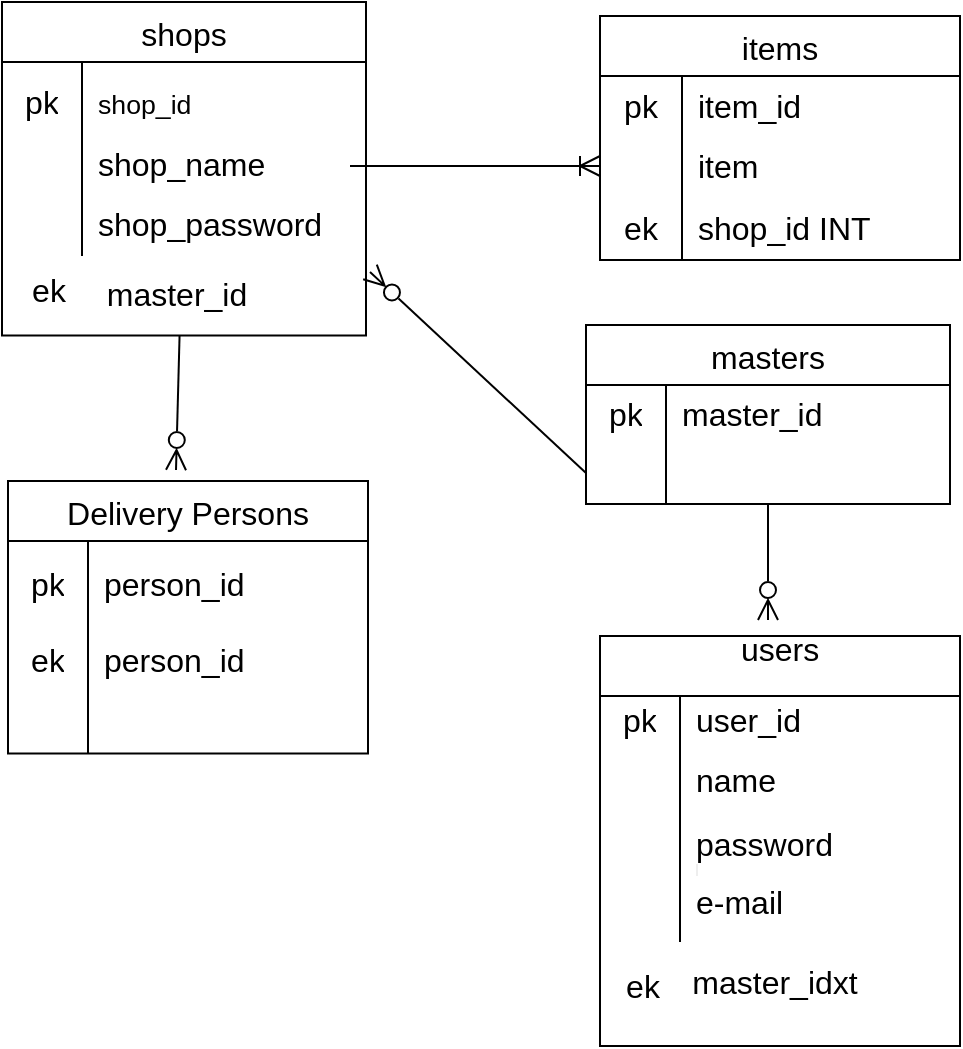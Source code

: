 <mxfile version="24.6.3" type="github">
  <diagram name="ページ1" id="8YfrLEITf-X1WGla2qtM">
    <mxGraphModel dx="485" dy="569" grid="0" gridSize="10" guides="1" tooltips="1" connect="1" arrows="1" fold="1" page="0" pageScale="1" pageWidth="827" pageHeight="1169" math="0" shadow="0">
      <root>
        <mxCell id="0" />
        <mxCell id="1" parent="0" />
        <mxCell id="gk4707E4rScS77IMeXgw-24" value="shops" style="shape=table;startSize=30;container=1;collapsible=0;childLayout=tableLayout;fixedRows=1;rowLines=0;fontStyle=0;strokeColor=default;fontSize=16;" parent="1" vertex="1">
          <mxGeometry x="7" y="101" width="182" height="166.75" as="geometry" />
        </mxCell>
        <mxCell id="gk4707E4rScS77IMeXgw-25" value="" style="shape=tableRow;horizontal=0;startSize=0;swimlaneHead=0;swimlaneBody=0;top=0;left=0;bottom=0;right=0;collapsible=0;dropTarget=0;fillColor=none;points=[[0,0.5],[1,0.5]];portConstraint=eastwest;strokeColor=inherit;fontSize=16;" parent="gk4707E4rScS77IMeXgw-24" vertex="1">
          <mxGeometry y="30" width="182" height="39" as="geometry" />
        </mxCell>
        <mxCell id="gk4707E4rScS77IMeXgw-26" value="pk" style="shape=partialRectangle;html=1;whiteSpace=wrap;connectable=0;fillColor=none;top=0;left=0;bottom=0;right=0;overflow=hidden;pointerEvents=1;strokeColor=inherit;fontSize=16;" parent="gk4707E4rScS77IMeXgw-25" vertex="1">
          <mxGeometry width="40" height="39" as="geometry">
            <mxRectangle width="40" height="39" as="alternateBounds" />
          </mxGeometry>
        </mxCell>
        <UserObject label="&lt;font face=&quot;Arial&quot;&gt;&lt;span style=&quot;font-size: 13.333px;&quot;&gt;shop_id&lt;/span&gt;&lt;/font&gt;" link="&lt;meta charset=&quot;utf-8&quot;&gt;&lt;table style=&quot;forced-color-adjust: none; color: rgb(0, 0, 0); font-style: normal; font-variant-ligatures: normal; font-variant-caps: normal; font-weight: 400; letter-spacing: normal; orphans: 2; text-align: left; text-transform: none; widows: 2; word-spacing: 0px; -webkit-text-stroke-width: 0px; white-space: normal; background-color: rgb(255, 255, 255); text-decoration-thickness: initial; text-decoration-style: initial; text-decoration-color: initial; table-layout: fixed; font-size: 10pt; font-family: Arial; width: 0px; border-collapse: collapse; border: none;&quot; xmlns=&quot;http://www.w3.org/1999/xhtml&quot; cellspacing=&quot;0&quot; cellpadding=&quot;0&quot; dir=&quot;ltr&quot; border=&quot;1&quot; data-sheets-root=&quot;1&quot; data-sheets-baot=&quot;1&quot;&gt;&lt;tbody style=&quot;forced-color-adjust: none;&quot;&gt;&lt;tr style=&quot;forced-color-adjust: none; height: 21px;&quot;&gt;&lt;td style=&quot;forced-color-adjust: none; overflow: hidden; padding: 2px 3px; vertical-align: bottom;&quot;&gt;shop_id&lt;/td&gt;&lt;/tr&gt;&lt;/tbody&gt;&lt;/table&gt;&lt;br class=&quot;Apple-interchange-newline&quot;&gt;" id="gk4707E4rScS77IMeXgw-27">
          <mxCell style="shape=partialRectangle;html=1;whiteSpace=wrap;connectable=0;fillColor=none;top=0;left=0;bottom=0;right=0;align=left;spacingLeft=6;overflow=hidden;strokeColor=inherit;fontSize=16;" parent="gk4707E4rScS77IMeXgw-25" vertex="1">
            <mxGeometry x="40" width="142" height="39" as="geometry">
              <mxRectangle width="142" height="39" as="alternateBounds" />
            </mxGeometry>
          </mxCell>
        </UserObject>
        <mxCell id="gk4707E4rScS77IMeXgw-28" value="" style="shape=tableRow;horizontal=0;startSize=0;swimlaneHead=0;swimlaneBody=0;top=0;left=0;bottom=0;right=0;collapsible=0;dropTarget=0;fillColor=none;points=[[0,0.5],[1,0.5]];portConstraint=eastwest;strokeColor=inherit;fontSize=16;" parent="gk4707E4rScS77IMeXgw-24" vertex="1">
          <mxGeometry y="69" width="182" height="30" as="geometry" />
        </mxCell>
        <mxCell id="gk4707E4rScS77IMeXgw-29" value="" style="shape=partialRectangle;html=1;whiteSpace=wrap;connectable=0;fillColor=none;top=0;left=0;bottom=0;right=0;overflow=hidden;strokeColor=inherit;fontSize=16;" parent="gk4707E4rScS77IMeXgw-28" vertex="1">
          <mxGeometry width="40" height="30" as="geometry">
            <mxRectangle width="40" height="30" as="alternateBounds" />
          </mxGeometry>
        </mxCell>
        <mxCell id="gk4707E4rScS77IMeXgw-30" value="shop_name&lt;div&gt;&lt;br&gt;&lt;/div&gt;" style="shape=partialRectangle;html=1;whiteSpace=wrap;connectable=0;fillColor=none;top=0;left=0;bottom=0;right=0;align=left;spacingLeft=6;overflow=hidden;strokeColor=inherit;fontSize=16;" parent="gk4707E4rScS77IMeXgw-28" vertex="1">
          <mxGeometry x="40" width="142" height="30" as="geometry">
            <mxRectangle width="142" height="30" as="alternateBounds" />
          </mxGeometry>
        </mxCell>
        <mxCell id="gk4707E4rScS77IMeXgw-31" value="" style="shape=tableRow;horizontal=0;startSize=0;swimlaneHead=0;swimlaneBody=0;top=0;left=0;bottom=0;right=0;collapsible=0;dropTarget=0;fillColor=none;points=[[0,0.5],[1,0.5]];portConstraint=eastwest;strokeColor=inherit;fontSize=16;" parent="gk4707E4rScS77IMeXgw-24" vertex="1">
          <mxGeometry y="99" width="182" height="28" as="geometry" />
        </mxCell>
        <mxCell id="gk4707E4rScS77IMeXgw-32" value="" style="shape=partialRectangle;html=1;whiteSpace=wrap;connectable=0;fillColor=none;top=0;left=0;bottom=0;right=0;overflow=hidden;strokeColor=inherit;fontSize=16;" parent="gk4707E4rScS77IMeXgw-31" vertex="1">
          <mxGeometry width="40" height="28" as="geometry">
            <mxRectangle width="40" height="28" as="alternateBounds" />
          </mxGeometry>
        </mxCell>
        <mxCell id="gk4707E4rScS77IMeXgw-33" value="shop_password&lt;div&gt;&lt;br&gt;&lt;/div&gt;" style="shape=partialRectangle;html=1;whiteSpace=wrap;connectable=0;fillColor=none;top=0;left=0;bottom=0;right=0;align=left;spacingLeft=6;overflow=hidden;strokeColor=inherit;fontSize=16;" parent="gk4707E4rScS77IMeXgw-31" vertex="1">
          <mxGeometry x="40" width="142" height="28" as="geometry">
            <mxRectangle width="142" height="28" as="alternateBounds" />
          </mxGeometry>
        </mxCell>
        <mxCell id="kyNRehrDDVJ1VQDftJ0J-7" value="users&#xa;" style="shape=table;startSize=30;container=1;collapsible=0;childLayout=tableLayout;fixedRows=1;rowLines=0;fontStyle=0;strokeColor=default;fontSize=16;" vertex="1" parent="1">
          <mxGeometry x="306" y="418" width="180" height="205" as="geometry" />
        </mxCell>
        <mxCell id="kyNRehrDDVJ1VQDftJ0J-8" value="" style="shape=tableRow;horizontal=0;startSize=0;swimlaneHead=0;swimlaneBody=0;top=0;left=0;bottom=0;right=0;collapsible=0;dropTarget=0;fillColor=none;points=[[0,0.5],[1,0.5]];portConstraint=eastwest;strokeColor=inherit;fontSize=16;" vertex="1" parent="kyNRehrDDVJ1VQDftJ0J-7">
          <mxGeometry y="30" width="180" height="30" as="geometry" />
        </mxCell>
        <mxCell id="kyNRehrDDVJ1VQDftJ0J-9" value="pk&lt;div&gt;&lt;br&gt;&lt;/div&gt;" style="shape=partialRectangle;html=1;whiteSpace=wrap;connectable=0;fillColor=none;top=0;left=0;bottom=0;right=0;overflow=hidden;pointerEvents=1;strokeColor=inherit;fontSize=16;" vertex="1" parent="kyNRehrDDVJ1VQDftJ0J-8">
          <mxGeometry width="40" height="30" as="geometry">
            <mxRectangle width="40" height="30" as="alternateBounds" />
          </mxGeometry>
        </mxCell>
        <mxCell id="kyNRehrDDVJ1VQDftJ0J-10" value="user_id&lt;div&gt;&lt;br&gt;&lt;/div&gt;&lt;div&gt;&lt;br&gt;&lt;/div&gt;" style="shape=partialRectangle;html=1;whiteSpace=wrap;connectable=0;fillColor=none;top=0;left=0;bottom=0;right=0;align=left;spacingLeft=6;overflow=hidden;strokeColor=inherit;fontSize=16;" vertex="1" parent="kyNRehrDDVJ1VQDftJ0J-8">
          <mxGeometry x="40" width="140" height="30" as="geometry">
            <mxRectangle width="140" height="30" as="alternateBounds" />
          </mxGeometry>
        </mxCell>
        <mxCell id="kyNRehrDDVJ1VQDftJ0J-11" value="" style="shape=tableRow;horizontal=0;startSize=0;swimlaneHead=0;swimlaneBody=0;top=0;left=0;bottom=0;right=0;collapsible=0;dropTarget=0;fillColor=none;points=[[0,0.5],[1,0.5]];portConstraint=eastwest;strokeColor=inherit;fontSize=16;" vertex="1" parent="kyNRehrDDVJ1VQDftJ0J-7">
          <mxGeometry y="60" width="180" height="32" as="geometry" />
        </mxCell>
        <mxCell id="kyNRehrDDVJ1VQDftJ0J-12" value="" style="shape=partialRectangle;html=1;whiteSpace=wrap;connectable=0;fillColor=none;top=0;left=0;bottom=0;right=0;overflow=hidden;strokeColor=inherit;fontSize=16;" vertex="1" parent="kyNRehrDDVJ1VQDftJ0J-11">
          <mxGeometry width="40" height="32" as="geometry">
            <mxRectangle width="40" height="32" as="alternateBounds" />
          </mxGeometry>
        </mxCell>
        <mxCell id="kyNRehrDDVJ1VQDftJ0J-13" value="name&lt;div&gt;&lt;br&gt;&lt;/div&gt;" style="shape=partialRectangle;html=1;whiteSpace=wrap;connectable=0;fillColor=none;top=0;left=0;bottom=0;right=0;align=left;spacingLeft=6;overflow=hidden;strokeColor=inherit;fontSize=16;" vertex="1" parent="kyNRehrDDVJ1VQDftJ0J-11">
          <mxGeometry x="40" width="140" height="32" as="geometry">
            <mxRectangle width="140" height="32" as="alternateBounds" />
          </mxGeometry>
        </mxCell>
        <mxCell id="kyNRehrDDVJ1VQDftJ0J-14" value="" style="shape=tableRow;horizontal=0;startSize=0;swimlaneHead=0;swimlaneBody=0;top=0;left=0;bottom=0;right=0;collapsible=0;dropTarget=0;fillColor=none;points=[[0,0.5],[1,0.5]];portConstraint=eastwest;strokeColor=inherit;fontSize=16;" vertex="1" parent="kyNRehrDDVJ1VQDftJ0J-7">
          <mxGeometry y="92" width="180" height="29" as="geometry" />
        </mxCell>
        <mxCell id="kyNRehrDDVJ1VQDftJ0J-15" value="" style="shape=partialRectangle;html=1;whiteSpace=wrap;connectable=0;fillColor=none;top=0;left=0;bottom=0;right=0;overflow=hidden;strokeColor=inherit;fontSize=16;" vertex="1" parent="kyNRehrDDVJ1VQDftJ0J-14">
          <mxGeometry width="40" height="29" as="geometry">
            <mxRectangle width="40" height="29" as="alternateBounds" />
          </mxGeometry>
        </mxCell>
        <mxCell id="kyNRehrDDVJ1VQDftJ0J-16" value="password&lt;div&gt;&lt;table style=&quot;table-layout: fixed; font-size: 10pt; font-family: Arial; width: 0px; border-collapse: collapse; border: none;&quot; xmlns=&quot;http://www.w3.org/1999/xhtml&quot; cellspacing=&quot;0&quot; cellpadding=&quot;0&quot; dir=&quot;ltr&quot; border=&quot;1&quot; data-sheets-root=&quot;1&quot; data-sheets-baot=&quot;1&quot;&gt;&lt;tbody&gt;&lt;tr style=&quot;height: 21px;&quot;&gt;&lt;td style=&quot;overflow: hidden; padding: 2px 3px; vertical-align: bottom;&quot;&gt;&lt;br class=&quot;Apple-interchange-newline&quot;&gt;e-mail&lt;br&gt;&lt;br&gt;&lt;/td&gt;&lt;/tr&gt;&lt;/tbody&gt;&lt;/table&gt;&lt;/div&gt;" style="shape=partialRectangle;html=1;whiteSpace=wrap;connectable=0;fillColor=none;top=0;left=0;bottom=0;right=0;align=left;spacingLeft=6;overflow=hidden;strokeColor=inherit;fontSize=16;" vertex="1" parent="kyNRehrDDVJ1VQDftJ0J-14">
          <mxGeometry x="40" width="140" height="29" as="geometry">
            <mxRectangle width="140" height="29" as="alternateBounds" />
          </mxGeometry>
        </mxCell>
        <mxCell id="kyNRehrDDVJ1VQDftJ0J-22" value="" style="shape=tableRow;horizontal=0;startSize=0;swimlaneHead=0;swimlaneBody=0;top=0;left=0;bottom=0;right=0;collapsible=0;dropTarget=0;fillColor=none;points=[[0,0.5],[1,0.5]];portConstraint=eastwest;strokeColor=inherit;fontSize=16;" vertex="1" parent="kyNRehrDDVJ1VQDftJ0J-7">
          <mxGeometry y="121" width="180" height="32" as="geometry" />
        </mxCell>
        <mxCell id="kyNRehrDDVJ1VQDftJ0J-23" value="" style="shape=partialRectangle;html=1;whiteSpace=wrap;connectable=0;fillColor=none;top=0;left=0;bottom=0;right=0;overflow=hidden;strokeColor=inherit;fontSize=16;" vertex="1" parent="kyNRehrDDVJ1VQDftJ0J-22">
          <mxGeometry width="40" height="32" as="geometry">
            <mxRectangle width="40" height="32" as="alternateBounds" />
          </mxGeometry>
        </mxCell>
        <mxCell id="kyNRehrDDVJ1VQDftJ0J-24" value="e-mail&lt;div&gt;&lt;br&gt;&lt;/div&gt;" style="shape=partialRectangle;html=1;whiteSpace=wrap;connectable=0;fillColor=none;top=0;left=0;bottom=0;right=0;align=left;spacingLeft=6;overflow=hidden;strokeColor=inherit;fontSize=16;" vertex="1" parent="kyNRehrDDVJ1VQDftJ0J-22">
          <mxGeometry x="40" width="140" height="32" as="geometry">
            <mxRectangle width="140" height="32" as="alternateBounds" />
          </mxGeometry>
        </mxCell>
        <mxCell id="kyNRehrDDVJ1VQDftJ0J-66" style="edgeStyle=none;curved=1;rounded=0;orthogonalLoop=1;jettySize=auto;html=1;exitX=0.5;exitY=1;exitDx=0;exitDy=0;fontSize=12;startSize=8;endSize=8;endArrow=ERzeroToMany;endFill=0;" edge="1" parent="1" source="kyNRehrDDVJ1VQDftJ0J-25">
          <mxGeometry relative="1" as="geometry">
            <mxPoint x="390" y="410" as="targetPoint" />
          </mxGeometry>
        </mxCell>
        <mxCell id="kyNRehrDDVJ1VQDftJ0J-25" value="masters" style="shape=table;startSize=30;container=1;collapsible=0;childLayout=tableLayout;fixedRows=1;rowLines=0;fontStyle=0;strokeColor=default;fontSize=16;" vertex="1" parent="1">
          <mxGeometry x="299" y="262.5" width="182" height="89.5" as="geometry" />
        </mxCell>
        <mxCell id="kyNRehrDDVJ1VQDftJ0J-26" value="" style="shape=tableRow;horizontal=0;startSize=0;swimlaneHead=0;swimlaneBody=0;top=0;left=0;bottom=0;right=0;collapsible=0;dropTarget=0;fillColor=none;points=[[0,0.5],[1,0.5]];portConstraint=eastwest;strokeColor=inherit;fontSize=16;" vertex="1" parent="kyNRehrDDVJ1VQDftJ0J-25">
          <mxGeometry y="30" width="182" height="29" as="geometry" />
        </mxCell>
        <mxCell id="kyNRehrDDVJ1VQDftJ0J-27" value="pk" style="shape=partialRectangle;html=1;whiteSpace=wrap;connectable=0;fillColor=none;top=0;left=0;bottom=0;right=0;overflow=hidden;pointerEvents=1;strokeColor=inherit;fontSize=16;" vertex="1" parent="kyNRehrDDVJ1VQDftJ0J-26">
          <mxGeometry width="40" height="29" as="geometry">
            <mxRectangle width="40" height="29" as="alternateBounds" />
          </mxGeometry>
        </mxCell>
        <mxCell id="kyNRehrDDVJ1VQDftJ0J-28" value="master_id" style="shape=partialRectangle;html=1;whiteSpace=wrap;connectable=0;fillColor=none;top=0;left=0;bottom=0;right=0;align=left;spacingLeft=6;overflow=hidden;strokeColor=inherit;fontSize=16;" vertex="1" parent="kyNRehrDDVJ1VQDftJ0J-26">
          <mxGeometry x="40" width="142" height="29" as="geometry">
            <mxRectangle width="142" height="29" as="alternateBounds" />
          </mxGeometry>
        </mxCell>
        <mxCell id="kyNRehrDDVJ1VQDftJ0J-32" value="" style="shape=tableRow;horizontal=0;startSize=0;swimlaneHead=0;swimlaneBody=0;top=0;left=0;bottom=0;right=0;collapsible=0;dropTarget=0;fillColor=none;points=[[0,0.5],[1,0.5]];portConstraint=eastwest;strokeColor=inherit;fontSize=16;" vertex="1" parent="kyNRehrDDVJ1VQDftJ0J-25">
          <mxGeometry y="59" width="182" height="30" as="geometry" />
        </mxCell>
        <mxCell id="kyNRehrDDVJ1VQDftJ0J-33" value="" style="shape=partialRectangle;html=1;whiteSpace=wrap;connectable=0;fillColor=none;top=0;left=0;bottom=0;right=0;overflow=hidden;strokeColor=inherit;fontSize=16;" vertex="1" parent="kyNRehrDDVJ1VQDftJ0J-32">
          <mxGeometry width="40" height="30" as="geometry">
            <mxRectangle width="40" height="30" as="alternateBounds" />
          </mxGeometry>
        </mxCell>
        <mxCell id="kyNRehrDDVJ1VQDftJ0J-34" value="" style="shape=partialRectangle;html=1;whiteSpace=wrap;connectable=0;fillColor=none;top=0;left=0;bottom=0;right=0;align=left;spacingLeft=6;overflow=hidden;strokeColor=inherit;fontSize=16;" vertex="1" parent="kyNRehrDDVJ1VQDftJ0J-32">
          <mxGeometry x="40" width="142" height="30" as="geometry">
            <mxRectangle width="142" height="30" as="alternateBounds" />
          </mxGeometry>
        </mxCell>
        <mxCell id="kyNRehrDDVJ1VQDftJ0J-35" value="items" style="shape=table;startSize=30;container=1;collapsible=0;childLayout=tableLayout;fixedRows=1;rowLines=0;fontStyle=0;strokeColor=default;fontSize=16;" vertex="1" parent="1">
          <mxGeometry x="306" y="108" width="180" height="122" as="geometry" />
        </mxCell>
        <mxCell id="kyNRehrDDVJ1VQDftJ0J-36" value="" style="shape=tableRow;horizontal=0;startSize=0;swimlaneHead=0;swimlaneBody=0;top=0;left=0;bottom=0;right=0;collapsible=0;dropTarget=0;fillColor=none;points=[[0,0.5],[1,0.5]];portConstraint=eastwest;strokeColor=inherit;fontSize=16;" vertex="1" parent="kyNRehrDDVJ1VQDftJ0J-35">
          <mxGeometry y="30" width="180" height="30" as="geometry" />
        </mxCell>
        <mxCell id="kyNRehrDDVJ1VQDftJ0J-37" value="pk" style="shape=partialRectangle;html=1;whiteSpace=wrap;connectable=0;fillColor=none;top=0;left=0;bottom=0;right=0;overflow=hidden;pointerEvents=1;strokeColor=inherit;fontSize=16;" vertex="1" parent="kyNRehrDDVJ1VQDftJ0J-36">
          <mxGeometry width="41" height="30" as="geometry">
            <mxRectangle width="41" height="30" as="alternateBounds" />
          </mxGeometry>
        </mxCell>
        <mxCell id="kyNRehrDDVJ1VQDftJ0J-38" value="item_id" style="shape=partialRectangle;html=1;whiteSpace=wrap;connectable=0;fillColor=none;top=0;left=0;bottom=0;right=0;align=left;spacingLeft=6;overflow=hidden;strokeColor=inherit;fontSize=16;" vertex="1" parent="kyNRehrDDVJ1VQDftJ0J-36">
          <mxGeometry x="41" width="139" height="30" as="geometry">
            <mxRectangle width="139" height="30" as="alternateBounds" />
          </mxGeometry>
        </mxCell>
        <mxCell id="kyNRehrDDVJ1VQDftJ0J-39" value="" style="shape=tableRow;horizontal=0;startSize=0;swimlaneHead=0;swimlaneBody=0;top=0;left=0;bottom=0;right=0;collapsible=0;dropTarget=0;fillColor=none;points=[[0,0.5],[1,0.5]];portConstraint=eastwest;strokeColor=inherit;fontSize=16;" vertex="1" parent="kyNRehrDDVJ1VQDftJ0J-35">
          <mxGeometry y="60" width="180" height="30" as="geometry" />
        </mxCell>
        <mxCell id="kyNRehrDDVJ1VQDftJ0J-40" value="" style="shape=partialRectangle;html=1;whiteSpace=wrap;connectable=0;fillColor=none;top=0;left=0;bottom=0;right=0;overflow=hidden;strokeColor=inherit;fontSize=16;" vertex="1" parent="kyNRehrDDVJ1VQDftJ0J-39">
          <mxGeometry width="41" height="30" as="geometry">
            <mxRectangle width="41" height="30" as="alternateBounds" />
          </mxGeometry>
        </mxCell>
        <mxCell id="kyNRehrDDVJ1VQDftJ0J-41" value="item" style="shape=partialRectangle;html=1;whiteSpace=wrap;connectable=0;fillColor=none;top=0;left=0;bottom=0;right=0;align=left;spacingLeft=6;overflow=hidden;strokeColor=inherit;fontSize=16;" vertex="1" parent="kyNRehrDDVJ1VQDftJ0J-39">
          <mxGeometry x="41" width="139" height="30" as="geometry">
            <mxRectangle width="139" height="30" as="alternateBounds" />
          </mxGeometry>
        </mxCell>
        <mxCell id="kyNRehrDDVJ1VQDftJ0J-42" value="" style="shape=tableRow;horizontal=0;startSize=0;swimlaneHead=0;swimlaneBody=0;top=0;left=0;bottom=0;right=0;collapsible=0;dropTarget=0;fillColor=none;points=[[0,0.5],[1,0.5]];portConstraint=eastwest;strokeColor=inherit;fontSize=16;" vertex="1" parent="kyNRehrDDVJ1VQDftJ0J-35">
          <mxGeometry y="90" width="180" height="32" as="geometry" />
        </mxCell>
        <mxCell id="kyNRehrDDVJ1VQDftJ0J-43" value="ek" style="shape=partialRectangle;html=1;whiteSpace=wrap;connectable=0;fillColor=none;top=0;left=0;bottom=0;right=0;overflow=hidden;strokeColor=inherit;fontSize=16;" vertex="1" parent="kyNRehrDDVJ1VQDftJ0J-42">
          <mxGeometry width="41" height="32" as="geometry">
            <mxRectangle width="41" height="32" as="alternateBounds" />
          </mxGeometry>
        </mxCell>
        <mxCell id="kyNRehrDDVJ1VQDftJ0J-44" value="shop_id INT" style="shape=partialRectangle;html=1;whiteSpace=wrap;connectable=0;fillColor=none;top=0;left=0;bottom=0;right=0;align=left;spacingLeft=6;overflow=hidden;strokeColor=inherit;fontSize=16;" vertex="1" parent="kyNRehrDDVJ1VQDftJ0J-42">
          <mxGeometry x="41" width="139" height="32" as="geometry">
            <mxRectangle width="139" height="32" as="alternateBounds" />
          </mxGeometry>
        </mxCell>
        <mxCell id="kyNRehrDDVJ1VQDftJ0J-45" value="Delivery Persons" style="shape=table;startSize=30;container=1;collapsible=0;childLayout=tableLayout;fixedRows=1;rowLines=0;fontStyle=0;strokeColor=default;fontSize=16;" vertex="1" parent="1">
          <mxGeometry x="10" y="340.5" width="180" height="136.25" as="geometry" />
        </mxCell>
        <mxCell id="kyNRehrDDVJ1VQDftJ0J-46" value="" style="shape=tableRow;horizontal=0;startSize=0;swimlaneHead=0;swimlaneBody=0;top=0;left=0;bottom=0;right=0;collapsible=0;dropTarget=0;fillColor=none;points=[[0,0.5],[1,0.5]];portConstraint=eastwest;strokeColor=inherit;fontSize=16;" vertex="1" parent="kyNRehrDDVJ1VQDftJ0J-45">
          <mxGeometry y="30" width="180" height="43" as="geometry" />
        </mxCell>
        <mxCell id="kyNRehrDDVJ1VQDftJ0J-47" value="pk" style="shape=partialRectangle;html=1;whiteSpace=wrap;connectable=0;fillColor=none;top=0;left=0;bottom=0;right=0;overflow=hidden;pointerEvents=1;strokeColor=inherit;fontSize=16;" vertex="1" parent="kyNRehrDDVJ1VQDftJ0J-46">
          <mxGeometry width="40" height="43" as="geometry">
            <mxRectangle width="40" height="43" as="alternateBounds" />
          </mxGeometry>
        </mxCell>
        <mxCell id="kyNRehrDDVJ1VQDftJ0J-48" value="person_id" style="shape=partialRectangle;html=1;whiteSpace=wrap;connectable=0;fillColor=none;top=0;left=0;bottom=0;right=0;align=left;spacingLeft=6;overflow=hidden;strokeColor=inherit;fontSize=16;" vertex="1" parent="kyNRehrDDVJ1VQDftJ0J-46">
          <mxGeometry x="40" width="140" height="43" as="geometry">
            <mxRectangle width="140" height="43" as="alternateBounds" />
          </mxGeometry>
        </mxCell>
        <mxCell id="kyNRehrDDVJ1VQDftJ0J-49" value="" style="shape=tableRow;horizontal=0;startSize=0;swimlaneHead=0;swimlaneBody=0;top=0;left=0;bottom=0;right=0;collapsible=0;dropTarget=0;fillColor=none;points=[[0,0.5],[1,0.5]];portConstraint=eastwest;strokeColor=inherit;fontSize=16;" vertex="1" parent="kyNRehrDDVJ1VQDftJ0J-45">
          <mxGeometry y="73" width="180" height="33" as="geometry" />
        </mxCell>
        <mxCell id="kyNRehrDDVJ1VQDftJ0J-50" value="&lt;span style=&quot;text-wrap: nowrap;&quot;&gt;ek&lt;/span&gt;" style="shape=partialRectangle;html=1;whiteSpace=wrap;connectable=0;fillColor=none;top=0;left=0;bottom=0;right=0;overflow=hidden;strokeColor=inherit;fontSize=16;" vertex="1" parent="kyNRehrDDVJ1VQDftJ0J-49">
          <mxGeometry width="40" height="33" as="geometry">
            <mxRectangle width="40" height="33" as="alternateBounds" />
          </mxGeometry>
        </mxCell>
        <mxCell id="kyNRehrDDVJ1VQDftJ0J-51" value="person_id" style="shape=partialRectangle;html=1;whiteSpace=wrap;connectable=0;fillColor=none;top=0;left=0;bottom=0;right=0;align=left;spacingLeft=6;overflow=hidden;strokeColor=inherit;fontSize=16;" vertex="1" parent="kyNRehrDDVJ1VQDftJ0J-49">
          <mxGeometry x="40" width="140" height="33" as="geometry">
            <mxRectangle width="140" height="33" as="alternateBounds" />
          </mxGeometry>
        </mxCell>
        <mxCell id="kyNRehrDDVJ1VQDftJ0J-52" value="" style="shape=tableRow;horizontal=0;startSize=0;swimlaneHead=0;swimlaneBody=0;top=0;left=0;bottom=0;right=0;collapsible=0;dropTarget=0;fillColor=none;points=[[0,0.5],[1,0.5]];portConstraint=eastwest;strokeColor=inherit;fontSize=16;" vertex="1" parent="kyNRehrDDVJ1VQDftJ0J-45">
          <mxGeometry y="106" width="180" height="30" as="geometry" />
        </mxCell>
        <mxCell id="kyNRehrDDVJ1VQDftJ0J-53" value="" style="shape=partialRectangle;html=1;whiteSpace=wrap;connectable=0;fillColor=none;top=0;left=0;bottom=0;right=0;overflow=hidden;strokeColor=inherit;fontSize=16;" vertex="1" parent="kyNRehrDDVJ1VQDftJ0J-52">
          <mxGeometry width="40" height="30" as="geometry">
            <mxRectangle width="40" height="30" as="alternateBounds" />
          </mxGeometry>
        </mxCell>
        <mxCell id="kyNRehrDDVJ1VQDftJ0J-54" value="" style="shape=partialRectangle;html=1;whiteSpace=wrap;connectable=0;fillColor=none;top=0;left=0;bottom=0;right=0;align=left;spacingLeft=6;overflow=hidden;strokeColor=inherit;fontSize=16;" vertex="1" parent="kyNRehrDDVJ1VQDftJ0J-52">
          <mxGeometry x="40" width="140" height="30" as="geometry">
            <mxRectangle width="140" height="30" as="alternateBounds" />
          </mxGeometry>
        </mxCell>
        <mxCell id="kyNRehrDDVJ1VQDftJ0J-55" style="edgeStyle=elbowEdgeStyle;rounded=0;orthogonalLoop=1;jettySize=auto;html=1;fontSize=12;startSize=8;endSize=8;endArrow=ERoneToMany;endFill=0;entryX=0;entryY=0.5;entryDx=0;entryDy=0;" edge="1" parent="1" target="kyNRehrDDVJ1VQDftJ0J-39">
          <mxGeometry relative="1" as="geometry">
            <mxPoint x="181" y="183" as="sourcePoint" />
            <mxPoint x="303" y="189" as="targetPoint" />
            <Array as="points">
              <mxPoint x="251" y="186" />
            </Array>
          </mxGeometry>
        </mxCell>
        <mxCell id="kyNRehrDDVJ1VQDftJ0J-60" style="edgeStyle=none;curved=1;rounded=0;orthogonalLoop=1;jettySize=auto;html=1;entryX=0.467;entryY=-0.045;entryDx=0;entryDy=0;entryPerimeter=0;fontSize=12;startSize=8;endSize=8;endArrow=ERzeroToMany;endFill=0;" edge="1" parent="1" source="gk4707E4rScS77IMeXgw-24" target="kyNRehrDDVJ1VQDftJ0J-45">
          <mxGeometry relative="1" as="geometry">
            <Array as="points">
              <mxPoint x="94" y="335" />
            </Array>
          </mxGeometry>
        </mxCell>
        <mxCell id="kyNRehrDDVJ1VQDftJ0J-63" style="edgeStyle=none;curved=1;rounded=0;orthogonalLoop=1;jettySize=auto;html=1;exitX=0;exitY=0.5;exitDx=0;exitDy=0;fontSize=12;startSize=8;endSize=8;endArrow=ERzeroToMany;endFill=0;" edge="1" parent="1" source="kyNRehrDDVJ1VQDftJ0J-32">
          <mxGeometry relative="1" as="geometry">
            <mxPoint x="191" y="236" as="targetPoint" />
          </mxGeometry>
        </mxCell>
        <mxCell id="kyNRehrDDVJ1VQDftJ0J-64" value="&lt;meta charset=&quot;utf-8&quot;&gt;&lt;span style=&quot;color: rgb(0, 0, 0); font-family: Helvetica; font-size: 16px; font-style: normal; font-variant-ligatures: normal; font-variant-caps: normal; font-weight: 400; letter-spacing: normal; orphans: 2; text-align: left; text-indent: 0px; text-transform: none; widows: 2; word-spacing: 0px; -webkit-text-stroke-width: 0px; white-space: normal; background-color: rgb(255, 255, 255); text-decoration-thickness: initial; text-decoration-style: initial; text-decoration-color: initial; display: inline !important; float: none;&quot;&gt;master_id&lt;/span&gt;" style="text;html=1;align=center;verticalAlign=middle;resizable=0;points=[];autosize=1;strokeColor=none;fillColor=none;fontSize=16;" vertex="1" parent="1">
          <mxGeometry x="50" y="231.5" width="88" height="31" as="geometry" />
        </mxCell>
        <mxCell id="kyNRehrDDVJ1VQDftJ0J-65" value="ek" style="text;html=1;align=center;verticalAlign=middle;resizable=0;points=[];autosize=1;strokeColor=none;fillColor=none;fontSize=16;" vertex="1" parent="1">
          <mxGeometry x="12.5" y="229.5" width="35" height="31" as="geometry" />
        </mxCell>
        <mxCell id="kyNRehrDDVJ1VQDftJ0J-67" value="&lt;span style=&quot;text-align: left; text-wrap: wrap;&quot;&gt;master_id&lt;/span&gt;xt" style="text;html=1;align=center;verticalAlign=middle;resizable=0;points=[];autosize=1;strokeColor=none;fillColor=none;fontSize=16;" vertex="1" parent="1">
          <mxGeometry x="342" y="575" width="101" height="31" as="geometry" />
        </mxCell>
        <mxCell id="kyNRehrDDVJ1VQDftJ0J-68" value="ek" style="text;html=1;align=center;verticalAlign=middle;resizable=0;points=[];autosize=1;strokeColor=none;fillColor=none;fontSize=16;" vertex="1" parent="1">
          <mxGeometry x="309.5" y="577.5" width="35" height="31" as="geometry" />
        </mxCell>
      </root>
    </mxGraphModel>
  </diagram>
</mxfile>
